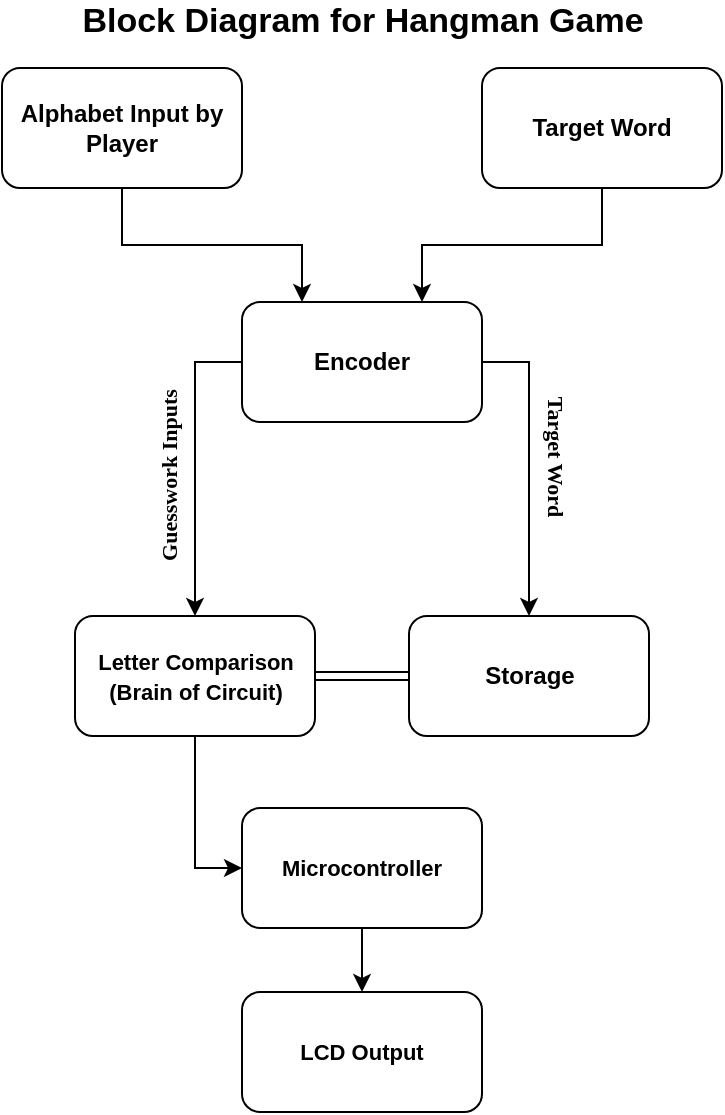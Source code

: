 <mxfile version="15.8.3" type="device"><diagram id="D0IY3lEglDOwGEuzQlY8" name="Page-1"><mxGraphModel dx="1237" dy="692" grid="0" gridSize="10" guides="1" tooltips="1" connect="1" arrows="1" fold="1" page="1" pageScale="1" pageWidth="850" pageHeight="1100" math="0" shadow="0"><root><mxCell id="0"/><mxCell id="1" parent="0"/><mxCell id="EoLeXMWmOrW23rhuEsdz-22" style="edgeStyle=orthogonalEdgeStyle;rounded=0;orthogonalLoop=1;jettySize=auto;html=1;exitX=0.5;exitY=1;exitDx=0;exitDy=0;entryX=0.25;entryY=0;entryDx=0;entryDy=0;fontFamily=Verdana;" edge="1" parent="1" source="EoLeXMWmOrW23rhuEsdz-1" target="EoLeXMWmOrW23rhuEsdz-2"><mxGeometry relative="1" as="geometry"/></mxCell><mxCell id="EoLeXMWmOrW23rhuEsdz-1" value="&lt;b&gt;Alphabet Input by Player&lt;/b&gt;" style="rounded=1;whiteSpace=wrap;html=1;" vertex="1" parent="1"><mxGeometry x="217" y="139" width="120" height="60" as="geometry"/></mxCell><mxCell id="EoLeXMWmOrW23rhuEsdz-26" style="edgeStyle=orthogonalEdgeStyle;rounded=0;orthogonalLoop=1;jettySize=auto;html=1;exitX=1;exitY=0.5;exitDx=0;exitDy=0;entryX=0.5;entryY=0;entryDx=0;entryDy=0;fontFamily=Verdana;" edge="1" parent="1" source="EoLeXMWmOrW23rhuEsdz-2" target="EoLeXMWmOrW23rhuEsdz-4"><mxGeometry relative="1" as="geometry"/></mxCell><mxCell id="EoLeXMWmOrW23rhuEsdz-28" style="edgeStyle=orthogonalEdgeStyle;rounded=0;orthogonalLoop=1;jettySize=auto;html=1;exitX=0;exitY=0.5;exitDx=0;exitDy=0;fontFamily=Verdana;" edge="1" parent="1" source="EoLeXMWmOrW23rhuEsdz-2" target="EoLeXMWmOrW23rhuEsdz-24"><mxGeometry relative="1" as="geometry"/></mxCell><mxCell id="EoLeXMWmOrW23rhuEsdz-29" value="Guesswork Inputs" style="edgeLabel;html=1;align=center;verticalAlign=middle;resizable=0;points=[];fontFamily=Verdana;rotation=-90;fontStyle=1" vertex="1" connectable="0" parent="EoLeXMWmOrW23rhuEsdz-28"><mxGeometry x="-0.271" y="1" relative="1" as="geometry"><mxPoint x="-14" y="26" as="offset"/></mxGeometry></mxCell><mxCell id="EoLeXMWmOrW23rhuEsdz-2" value="&lt;b&gt;Encoder&lt;/b&gt;" style="rounded=1;whiteSpace=wrap;html=1;" vertex="1" parent="1"><mxGeometry x="337" y="256" width="120" height="60" as="geometry"/></mxCell><mxCell id="EoLeXMWmOrW23rhuEsdz-21" style="edgeStyle=orthogonalEdgeStyle;rounded=0;orthogonalLoop=1;jettySize=auto;html=1;exitX=1;exitY=0.5;exitDx=0;exitDy=0;fontFamily=Verdana;shape=link;" edge="1" parent="1" source="EoLeXMWmOrW23rhuEsdz-24" target="EoLeXMWmOrW23rhuEsdz-4"><mxGeometry relative="1" as="geometry"><mxPoint x="384.5" y="457.0" as="sourcePoint"/><Array as="points"/></mxGeometry></mxCell><mxCell id="EoLeXMWmOrW23rhuEsdz-4" value="&lt;b&gt;Storage&lt;/b&gt;" style="rounded=1;whiteSpace=wrap;html=1;" vertex="1" parent="1"><mxGeometry x="420.5" y="413" width="120" height="60" as="geometry"/></mxCell><mxCell id="EoLeXMWmOrW23rhuEsdz-23" style="edgeStyle=orthogonalEdgeStyle;rounded=0;orthogonalLoop=1;jettySize=auto;html=1;exitX=0.5;exitY=1;exitDx=0;exitDy=0;entryX=0.75;entryY=0;entryDx=0;entryDy=0;fontFamily=Verdana;" edge="1" parent="1" source="EoLeXMWmOrW23rhuEsdz-5" target="EoLeXMWmOrW23rhuEsdz-2"><mxGeometry relative="1" as="geometry"/></mxCell><mxCell id="EoLeXMWmOrW23rhuEsdz-5" value="&lt;b&gt;Target Word&lt;/b&gt;" style="rounded=1;whiteSpace=wrap;html=1;" vertex="1" parent="1"><mxGeometry x="457" y="139" width="120" height="60" as="geometry"/></mxCell><mxCell id="EoLeXMWmOrW23rhuEsdz-32" style="edgeStyle=orthogonalEdgeStyle;rounded=0;orthogonalLoop=1;jettySize=auto;html=1;exitX=0.5;exitY=1;exitDx=0;exitDy=0;entryX=0;entryY=0.5;entryDx=0;entryDy=0;fontFamily=Verdana;fontSize=11;" edge="1" parent="1" source="EoLeXMWmOrW23rhuEsdz-24" target="EoLeXMWmOrW23rhuEsdz-31"><mxGeometry relative="1" as="geometry"/></mxCell><mxCell id="EoLeXMWmOrW23rhuEsdz-24" value="&lt;b style=&quot;font-family: &amp;#34;helvetica&amp;#34;&quot;&gt;&lt;font style=&quot;font-size: 11px&quot;&gt;Letter Comparison (Brain of Circuit)&lt;/font&gt;&lt;/b&gt;" style="rounded=1;whiteSpace=wrap;html=1;fontFamily=Verdana;" vertex="1" parent="1"><mxGeometry x="253.5" y="413" width="120" height="60" as="geometry"/></mxCell><mxCell id="EoLeXMWmOrW23rhuEsdz-30" value="&lt;b&gt;&lt;font style=&quot;font-size: 11px&quot;&gt;Target Word&lt;/font&gt;&lt;/b&gt;" style="text;html=1;align=center;verticalAlign=middle;resizable=0;points=[];autosize=1;strokeColor=none;fillColor=none;fontFamily=Verdana;rotation=90;" vertex="1" parent="1"><mxGeometry x="450.5" y="324" width="87" height="18" as="geometry"/></mxCell><mxCell id="EoLeXMWmOrW23rhuEsdz-34" value="" style="edgeStyle=orthogonalEdgeStyle;rounded=0;orthogonalLoop=1;jettySize=auto;html=1;fontFamily=Helvetica;fontSize=11;" edge="1" parent="1" source="EoLeXMWmOrW23rhuEsdz-31" target="EoLeXMWmOrW23rhuEsdz-33"><mxGeometry relative="1" as="geometry"/></mxCell><mxCell id="EoLeXMWmOrW23rhuEsdz-31" value="&lt;b&gt;&lt;font face=&quot;Helvetica&quot;&gt;Microcontroller&lt;/font&gt;&lt;/b&gt;" style="rounded=1;whiteSpace=wrap;html=1;fontFamily=Verdana;fontSize=11;" vertex="1" parent="1"><mxGeometry x="337" y="509" width="120" height="60" as="geometry"/></mxCell><mxCell id="EoLeXMWmOrW23rhuEsdz-33" value="&lt;b&gt;&lt;font face=&quot;Helvetica&quot;&gt;LCD Output&lt;br&gt;&lt;/font&gt;&lt;/b&gt;" style="rounded=1;whiteSpace=wrap;html=1;fontFamily=Verdana;fontSize=11;" vertex="1" parent="1"><mxGeometry x="337" y="601" width="120" height="60" as="geometry"/></mxCell><mxCell id="EoLeXMWmOrW23rhuEsdz-35" value="&lt;font style=&quot;font-size: 17px&quot;&gt;&lt;b&gt;Block Diagram for Hangman Game&lt;/b&gt;&lt;/font&gt;" style="text;html=1;align=center;verticalAlign=middle;resizable=0;points=[];autosize=1;strokeColor=none;fillColor=none;fontSize=11;fontFamily=Helvetica;rotation=0;" vertex="1" parent="1"><mxGeometry x="251.5" y="106" width="291" height="19" as="geometry"/></mxCell></root></mxGraphModel></diagram></mxfile>